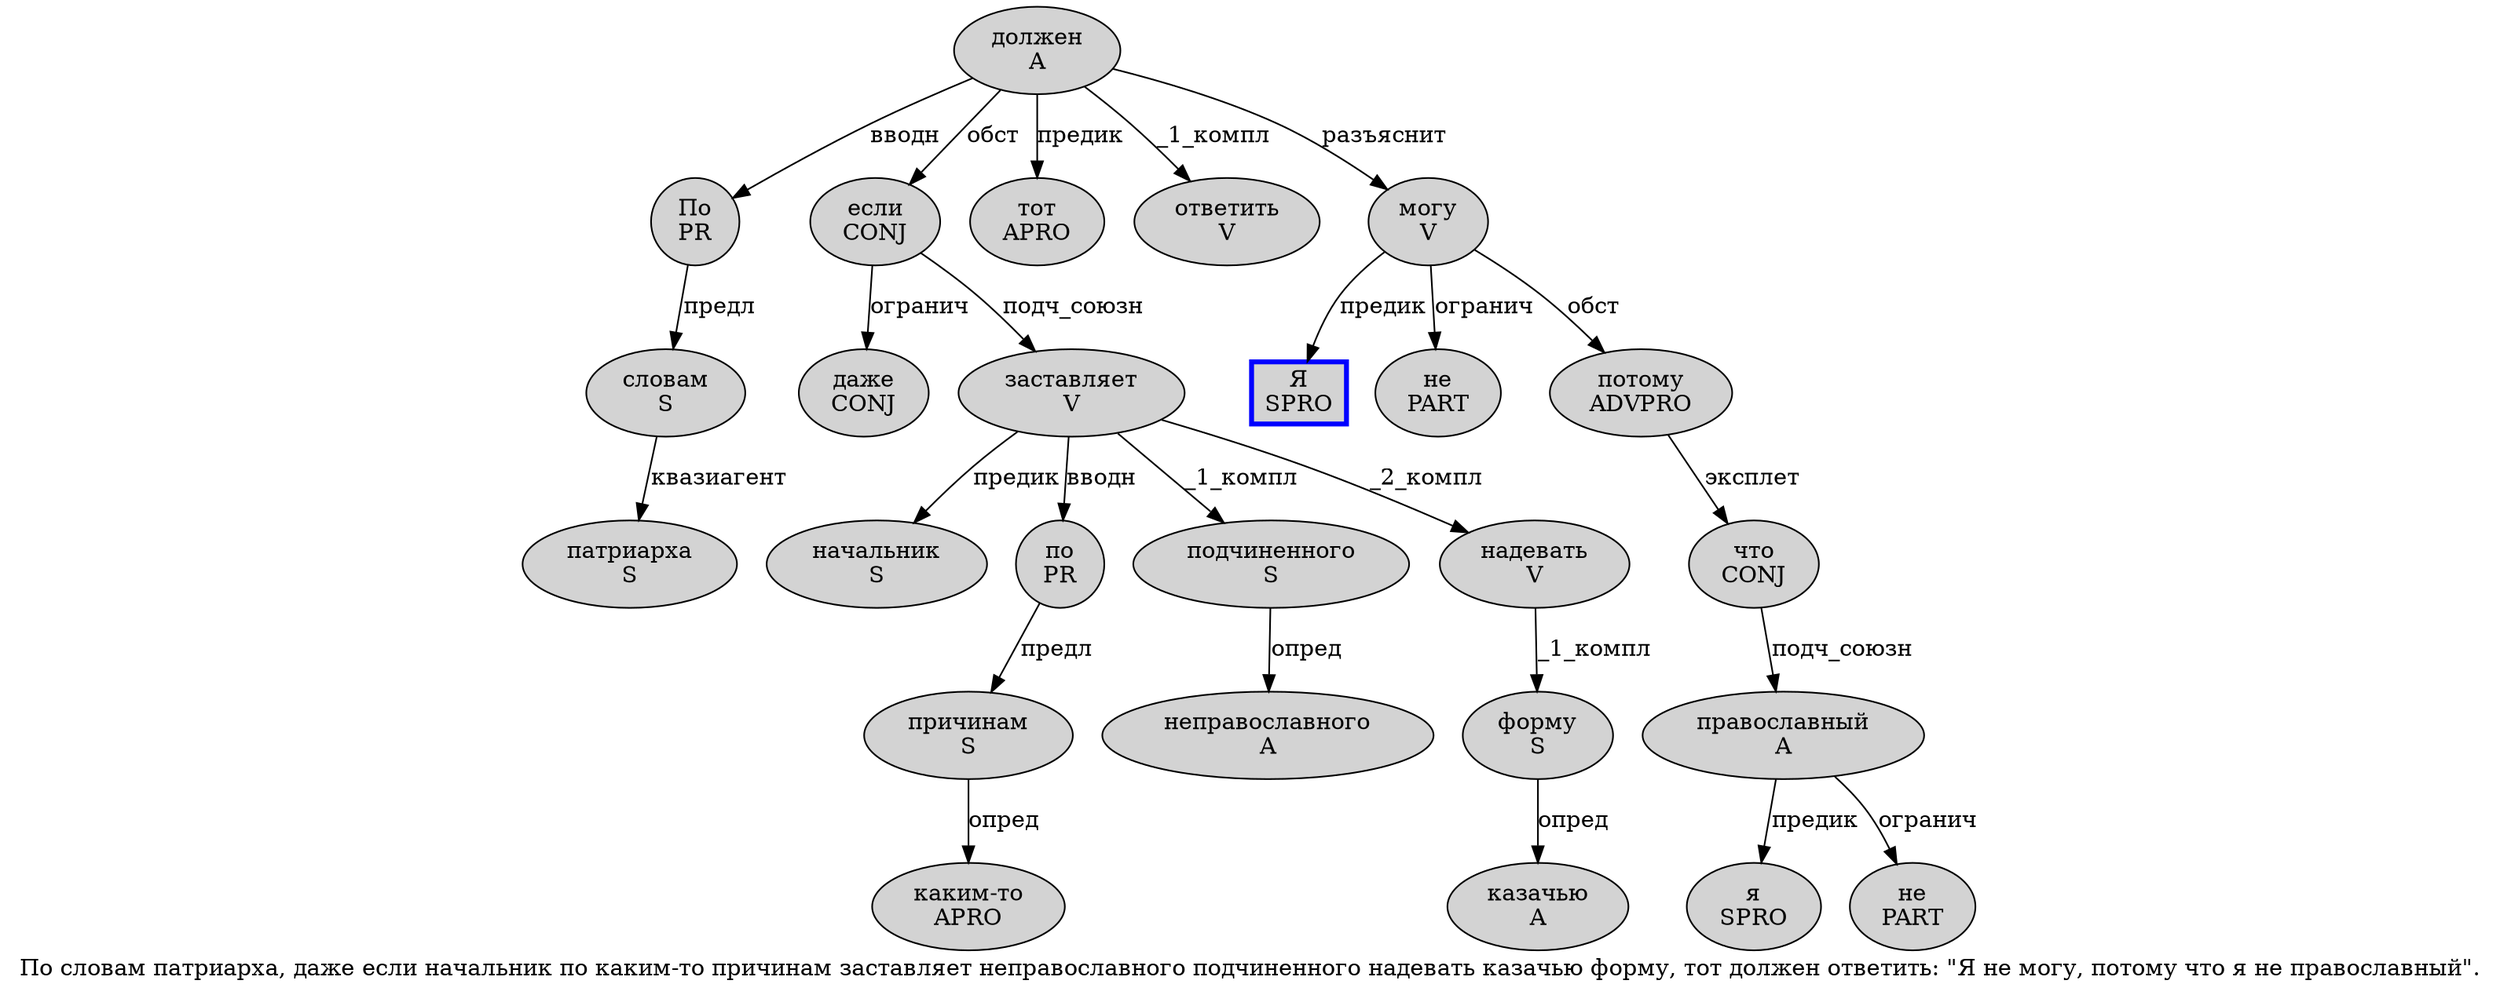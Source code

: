 digraph SENTENCE_1659 {
	graph [label="По словам патриарха, даже если начальник по каким-то причинам заставляет неправославного подчиненного надевать казачью форму, тот должен ответить: \"Я не могу, потому что я не православный\"."]
	node [style=filled]
		0 [label="По
PR" color="" fillcolor=lightgray penwidth=1 shape=ellipse]
		1 [label="словам
S" color="" fillcolor=lightgray penwidth=1 shape=ellipse]
		2 [label="патриарха
S" color="" fillcolor=lightgray penwidth=1 shape=ellipse]
		4 [label="даже
CONJ" color="" fillcolor=lightgray penwidth=1 shape=ellipse]
		5 [label="если
CONJ" color="" fillcolor=lightgray penwidth=1 shape=ellipse]
		6 [label="начальник
S" color="" fillcolor=lightgray penwidth=1 shape=ellipse]
		7 [label="по
PR" color="" fillcolor=lightgray penwidth=1 shape=ellipse]
		8 [label="каким-то
APRO" color="" fillcolor=lightgray penwidth=1 shape=ellipse]
		9 [label="причинам
S" color="" fillcolor=lightgray penwidth=1 shape=ellipse]
		10 [label="заставляет
V" color="" fillcolor=lightgray penwidth=1 shape=ellipse]
		11 [label="неправославного
A" color="" fillcolor=lightgray penwidth=1 shape=ellipse]
		12 [label="подчиненного
S" color="" fillcolor=lightgray penwidth=1 shape=ellipse]
		13 [label="надевать
V" color="" fillcolor=lightgray penwidth=1 shape=ellipse]
		14 [label="казачью
A" color="" fillcolor=lightgray penwidth=1 shape=ellipse]
		15 [label="форму
S" color="" fillcolor=lightgray penwidth=1 shape=ellipse]
		17 [label="тот
APRO" color="" fillcolor=lightgray penwidth=1 shape=ellipse]
		18 [label="должен
A" color="" fillcolor=lightgray penwidth=1 shape=ellipse]
		19 [label="ответить
V" color="" fillcolor=lightgray penwidth=1 shape=ellipse]
		22 [label="Я
SPRO" color=blue fillcolor=lightgray penwidth=3 shape=box]
		23 [label="не
PART" color="" fillcolor=lightgray penwidth=1 shape=ellipse]
		24 [label="могу
V" color="" fillcolor=lightgray penwidth=1 shape=ellipse]
		26 [label="потому
ADVPRO" color="" fillcolor=lightgray penwidth=1 shape=ellipse]
		27 [label="что
CONJ" color="" fillcolor=lightgray penwidth=1 shape=ellipse]
		28 [label="я
SPRO" color="" fillcolor=lightgray penwidth=1 shape=ellipse]
		29 [label="не
PART" color="" fillcolor=lightgray penwidth=1 shape=ellipse]
		30 [label="православный
A" color="" fillcolor=lightgray penwidth=1 shape=ellipse]
			7 -> 9 [label="предл"]
			12 -> 11 [label="опред"]
			0 -> 1 [label="предл"]
			27 -> 30 [label="подч_союзн"]
			18 -> 0 [label="вводн"]
			18 -> 5 [label="обст"]
			18 -> 17 [label="предик"]
			18 -> 19 [label="_1_компл"]
			18 -> 24 [label="разъяснит"]
			5 -> 4 [label="огранич"]
			5 -> 10 [label="подч_союзн"]
			30 -> 28 [label="предик"]
			30 -> 29 [label="огранич"]
			24 -> 22 [label="предик"]
			24 -> 23 [label="огранич"]
			24 -> 26 [label="обст"]
			1 -> 2 [label="квазиагент"]
			15 -> 14 [label="опред"]
			26 -> 27 [label="эксплет"]
			13 -> 15 [label="_1_компл"]
			10 -> 6 [label="предик"]
			10 -> 7 [label="вводн"]
			10 -> 12 [label="_1_компл"]
			10 -> 13 [label="_2_компл"]
			9 -> 8 [label="опред"]
}